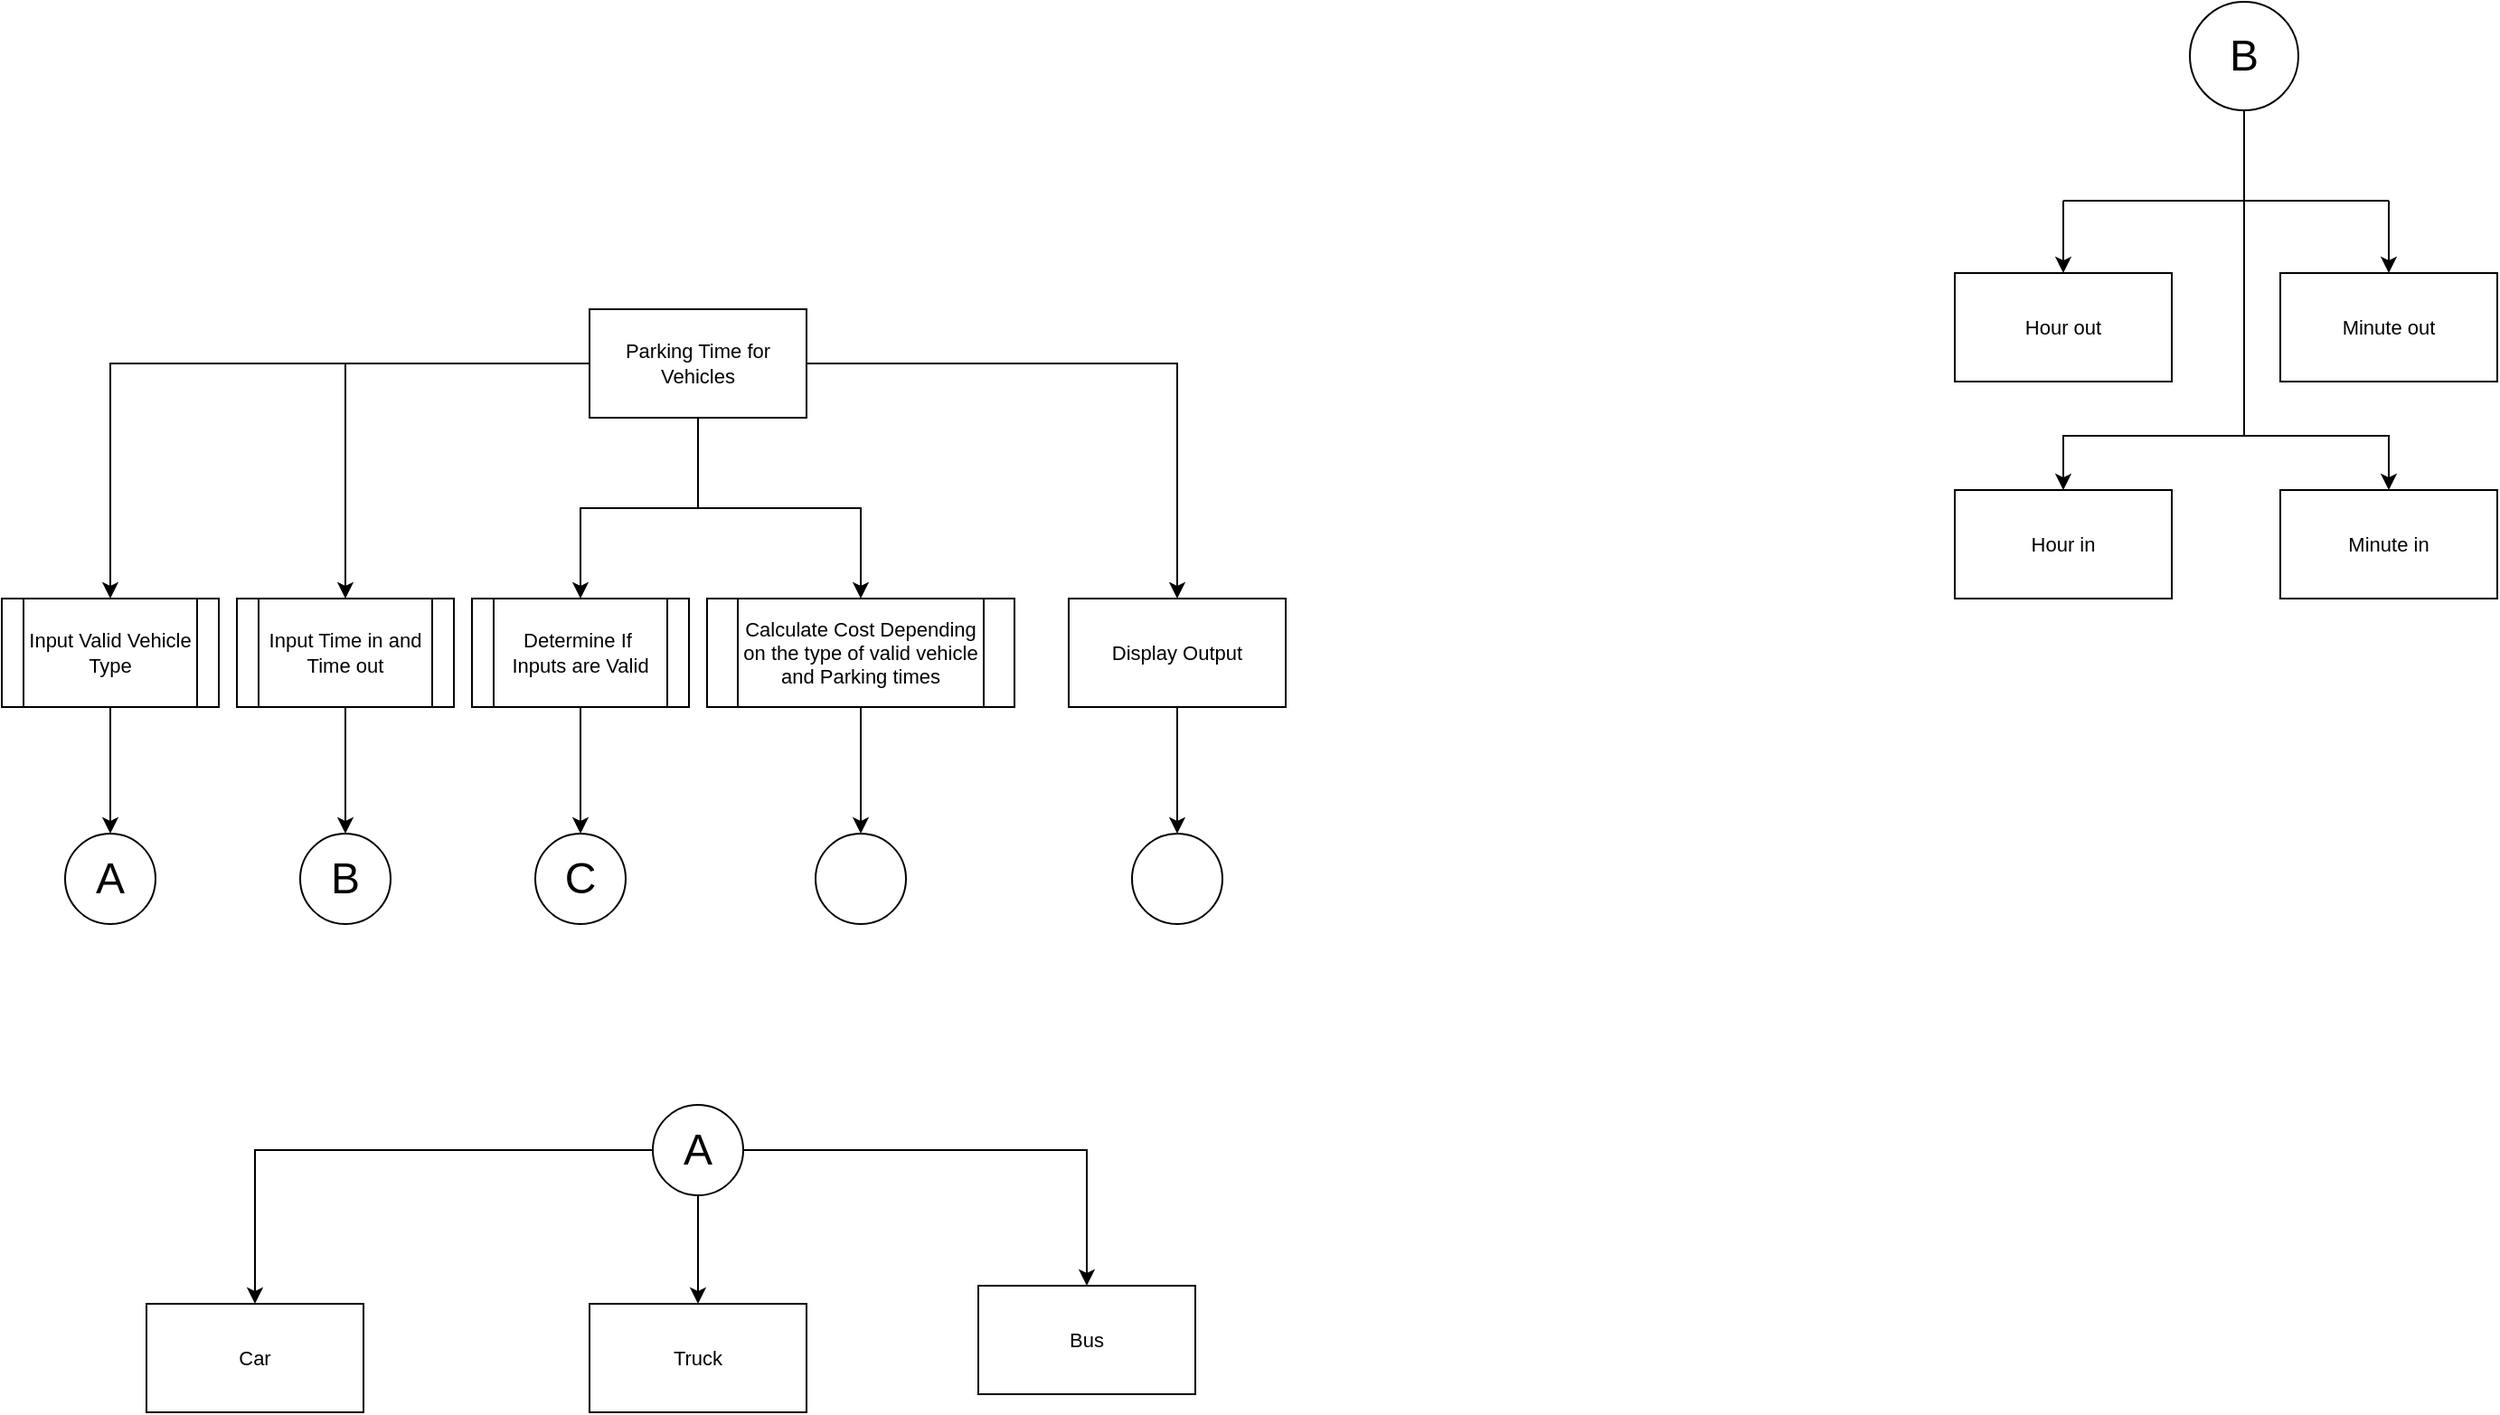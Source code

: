 <mxfile version="22.1.11" type="github">
  <diagram name="Page-1" id="DQpOZpL87_V8DIYBofK0">
    <mxGraphModel dx="866" dy="454" grid="1" gridSize="10" guides="1" tooltips="1" connect="1" arrows="1" fold="1" page="1" pageScale="1" pageWidth="850" pageHeight="1100" math="0" shadow="0">
      <root>
        <mxCell id="0" />
        <mxCell id="1" parent="0" />
        <mxCell id="w9eloDd8VWGRNMEEayhf-21" value="" style="edgeStyle=orthogonalEdgeStyle;rounded=0;orthogonalLoop=1;jettySize=auto;html=1;fontSize=11;" edge="1" parent="1" source="w9eloDd8VWGRNMEEayhf-1" target="w9eloDd8VWGRNMEEayhf-2">
          <mxGeometry relative="1" as="geometry" />
        </mxCell>
        <mxCell id="w9eloDd8VWGRNMEEayhf-22" value="" style="edgeStyle=orthogonalEdgeStyle;rounded=0;orthogonalLoop=1;jettySize=auto;html=1;fontSize=11;" edge="1" parent="1" source="w9eloDd8VWGRNMEEayhf-1" target="w9eloDd8VWGRNMEEayhf-20">
          <mxGeometry relative="1" as="geometry" />
        </mxCell>
        <mxCell id="w9eloDd8VWGRNMEEayhf-23" value="" style="edgeStyle=orthogonalEdgeStyle;rounded=0;orthogonalLoop=1;jettySize=auto;html=1;fontSize=11;" edge="1" parent="1" source="w9eloDd8VWGRNMEEayhf-1" target="w9eloDd8VWGRNMEEayhf-5">
          <mxGeometry relative="1" as="geometry" />
        </mxCell>
        <mxCell id="w9eloDd8VWGRNMEEayhf-34" value="" style="edgeStyle=orthogonalEdgeStyle;rounded=0;orthogonalLoop=1;jettySize=auto;html=1;" edge="1" parent="1" source="w9eloDd8VWGRNMEEayhf-1" target="w9eloDd8VWGRNMEEayhf-33">
          <mxGeometry relative="1" as="geometry" />
        </mxCell>
        <mxCell id="w9eloDd8VWGRNMEEayhf-71" value="" style="edgeStyle=orthogonalEdgeStyle;rounded=0;orthogonalLoop=1;jettySize=auto;html=1;" edge="1" parent="1" source="w9eloDd8VWGRNMEEayhf-1" target="w9eloDd8VWGRNMEEayhf-69">
          <mxGeometry relative="1" as="geometry" />
        </mxCell>
        <mxCell id="w9eloDd8VWGRNMEEayhf-1" value="Parking Time for Vehicles" style="rounded=0;whiteSpace=wrap;html=1;fontSize=11;" vertex="1" parent="1">
          <mxGeometry x="365" y="250" width="120" height="60" as="geometry" />
        </mxCell>
        <mxCell id="w9eloDd8VWGRNMEEayhf-40" value="" style="edgeStyle=orthogonalEdgeStyle;rounded=0;orthogonalLoop=1;jettySize=auto;html=1;" edge="1" parent="1" source="w9eloDd8VWGRNMEEayhf-2" target="w9eloDd8VWGRNMEEayhf-32">
          <mxGeometry relative="1" as="geometry" />
        </mxCell>
        <mxCell id="w9eloDd8VWGRNMEEayhf-2" value="Input Valid Vehicle Type" style="shape=process;whiteSpace=wrap;html=1;backgroundOutline=1;fontSize=11;" vertex="1" parent="1">
          <mxGeometry x="40" y="410" width="120" height="60" as="geometry" />
        </mxCell>
        <mxCell id="w9eloDd8VWGRNMEEayhf-42" value="" style="edgeStyle=orthogonalEdgeStyle;rounded=0;orthogonalLoop=1;jettySize=auto;html=1;" edge="1" parent="1" source="w9eloDd8VWGRNMEEayhf-69" target="w9eloDd8VWGRNMEEayhf-37">
          <mxGeometry relative="1" as="geometry" />
        </mxCell>
        <mxCell id="w9eloDd8VWGRNMEEayhf-73" value="" style="edgeStyle=orthogonalEdgeStyle;rounded=0;orthogonalLoop=1;jettySize=auto;html=1;" edge="1" parent="1" source="w9eloDd8VWGRNMEEayhf-5" target="w9eloDd8VWGRNMEEayhf-36">
          <mxGeometry relative="1" as="geometry" />
        </mxCell>
        <mxCell id="w9eloDd8VWGRNMEEayhf-5" value="Calculate Cost Depending on the type of valid vehicle and Parking times" style="shape=process;whiteSpace=wrap;html=1;backgroundOutline=1;fontSize=11;" vertex="1" parent="1">
          <mxGeometry x="430" y="410" width="170" height="60" as="geometry" />
        </mxCell>
        <mxCell id="w9eloDd8VWGRNMEEayhf-74" value="" style="edgeStyle=orthogonalEdgeStyle;rounded=0;orthogonalLoop=1;jettySize=auto;html=1;" edge="1" parent="1" source="w9eloDd8VWGRNMEEayhf-20" target="w9eloDd8VWGRNMEEayhf-72">
          <mxGeometry relative="1" as="geometry" />
        </mxCell>
        <mxCell id="w9eloDd8VWGRNMEEayhf-20" value="Display Output" style="rounded=0;whiteSpace=wrap;html=1;fontSize=11;" vertex="1" parent="1">
          <mxGeometry x="630" y="410" width="120" height="60" as="geometry" />
        </mxCell>
        <mxCell id="w9eloDd8VWGRNMEEayhf-32" value="A" style="ellipse;whiteSpace=wrap;html=1;aspect=fixed;fontSize=24;" vertex="1" parent="1">
          <mxGeometry x="75" y="540" width="50" height="50" as="geometry" />
        </mxCell>
        <mxCell id="w9eloDd8VWGRNMEEayhf-41" value="" style="edgeStyle=orthogonalEdgeStyle;rounded=0;orthogonalLoop=1;jettySize=auto;html=1;" edge="1" parent="1" source="w9eloDd8VWGRNMEEayhf-33" target="w9eloDd8VWGRNMEEayhf-38">
          <mxGeometry relative="1" as="geometry" />
        </mxCell>
        <mxCell id="w9eloDd8VWGRNMEEayhf-33" value="Input Time in and Time out" style="shape=process;whiteSpace=wrap;html=1;backgroundOutline=1;fontSize=11;" vertex="1" parent="1">
          <mxGeometry x="170" y="410" width="120" height="60" as="geometry" />
        </mxCell>
        <mxCell id="w9eloDd8VWGRNMEEayhf-36" value="" style="ellipse;whiteSpace=wrap;html=1;aspect=fixed;fontSize=24;" vertex="1" parent="1">
          <mxGeometry x="490" y="540" width="50" height="50" as="geometry" />
        </mxCell>
        <mxCell id="w9eloDd8VWGRNMEEayhf-37" value="C" style="ellipse;whiteSpace=wrap;html=1;aspect=fixed;fontSize=24;" vertex="1" parent="1">
          <mxGeometry x="335" y="540" width="50" height="50" as="geometry" />
        </mxCell>
        <mxCell id="w9eloDd8VWGRNMEEayhf-38" value="B" style="ellipse;whiteSpace=wrap;html=1;aspect=fixed;fontSize=24;" vertex="1" parent="1">
          <mxGeometry x="205" y="540" width="50" height="50" as="geometry" />
        </mxCell>
        <mxCell id="w9eloDd8VWGRNMEEayhf-49" value="" style="edgeStyle=orthogonalEdgeStyle;rounded=0;orthogonalLoop=1;jettySize=auto;html=1;" edge="1" parent="1" source="w9eloDd8VWGRNMEEayhf-44" target="w9eloDd8VWGRNMEEayhf-45">
          <mxGeometry relative="1" as="geometry" />
        </mxCell>
        <mxCell id="w9eloDd8VWGRNMEEayhf-50" value="" style="edgeStyle=orthogonalEdgeStyle;rounded=0;orthogonalLoop=1;jettySize=auto;html=1;" edge="1" parent="1" source="w9eloDd8VWGRNMEEayhf-44" target="w9eloDd8VWGRNMEEayhf-47">
          <mxGeometry relative="1" as="geometry" />
        </mxCell>
        <mxCell id="w9eloDd8VWGRNMEEayhf-51" value="" style="edgeStyle=orthogonalEdgeStyle;rounded=0;orthogonalLoop=1;jettySize=auto;html=1;" edge="1" parent="1" source="w9eloDd8VWGRNMEEayhf-44" target="w9eloDd8VWGRNMEEayhf-46">
          <mxGeometry relative="1" as="geometry" />
        </mxCell>
        <mxCell id="w9eloDd8VWGRNMEEayhf-44" value="A" style="ellipse;whiteSpace=wrap;html=1;aspect=fixed;fontSize=24;" vertex="1" parent="1">
          <mxGeometry x="400" y="690" width="50" height="50" as="geometry" />
        </mxCell>
        <mxCell id="w9eloDd8VWGRNMEEayhf-45" value="Car" style="rounded=0;whiteSpace=wrap;html=1;fontSize=11;" vertex="1" parent="1">
          <mxGeometry x="120" y="800" width="120" height="60" as="geometry" />
        </mxCell>
        <mxCell id="w9eloDd8VWGRNMEEayhf-46" value="Bus" style="rounded=0;whiteSpace=wrap;html=1;fontSize=11;" vertex="1" parent="1">
          <mxGeometry x="580" y="790" width="120" height="60" as="geometry" />
        </mxCell>
        <mxCell id="w9eloDd8VWGRNMEEayhf-47" value="Truck" style="rounded=0;whiteSpace=wrap;html=1;fontSize=11;" vertex="1" parent="1">
          <mxGeometry x="365" y="800" width="120" height="60" as="geometry" />
        </mxCell>
        <mxCell id="w9eloDd8VWGRNMEEayhf-53" value="B" style="ellipse;whiteSpace=wrap;html=1;aspect=fixed;fontSize=24;" vertex="1" parent="1">
          <mxGeometry x="1250" y="80" width="60" height="60" as="geometry" />
        </mxCell>
        <mxCell id="w9eloDd8VWGRNMEEayhf-54" value="Hour in" style="rounded=0;whiteSpace=wrap;html=1;fontSize=11;" vertex="1" parent="1">
          <mxGeometry x="1120" y="350" width="120" height="60" as="geometry" />
        </mxCell>
        <mxCell id="w9eloDd8VWGRNMEEayhf-55" value="Minute in" style="rounded=0;whiteSpace=wrap;html=1;fontSize=11;" vertex="1" parent="1">
          <mxGeometry x="1300" y="350" width="120" height="60" as="geometry" />
        </mxCell>
        <mxCell id="w9eloDd8VWGRNMEEayhf-56" value="Hour out" style="rounded=0;whiteSpace=wrap;html=1;fontSize=11;" vertex="1" parent="1">
          <mxGeometry x="1120" y="230" width="120" height="60" as="geometry" />
        </mxCell>
        <mxCell id="w9eloDd8VWGRNMEEayhf-57" value="Minute out" style="rounded=0;whiteSpace=wrap;html=1;fontSize=11;" vertex="1" parent="1">
          <mxGeometry x="1300" y="230" width="120" height="60" as="geometry" />
        </mxCell>
        <mxCell id="w9eloDd8VWGRNMEEayhf-59" value="" style="endArrow=classic;html=1;rounded=0;entryX=0.5;entryY=0;entryDx=0;entryDy=0;" edge="1" parent="1" target="w9eloDd8VWGRNMEEayhf-54">
          <mxGeometry width="50" height="50" relative="1" as="geometry">
            <mxPoint x="1250" y="320" as="sourcePoint" />
            <mxPoint x="1340" y="310" as="targetPoint" />
            <Array as="points">
              <mxPoint x="1180" y="320" />
            </Array>
          </mxGeometry>
        </mxCell>
        <mxCell id="w9eloDd8VWGRNMEEayhf-61" value="" style="endArrow=classic;html=1;rounded=0;entryX=0.5;entryY=0;entryDx=0;entryDy=0;" edge="1" parent="1" target="w9eloDd8VWGRNMEEayhf-55">
          <mxGeometry width="50" height="50" relative="1" as="geometry">
            <mxPoint x="1250" y="320" as="sourcePoint" />
            <mxPoint x="1190" y="360" as="targetPoint" />
            <Array as="points">
              <mxPoint x="1360" y="320" />
            </Array>
          </mxGeometry>
        </mxCell>
        <mxCell id="w9eloDd8VWGRNMEEayhf-62" value="" style="endArrow=classic;html=1;rounded=0;entryX=0.5;entryY=0;entryDx=0;entryDy=0;" edge="1" parent="1" target="w9eloDd8VWGRNMEEayhf-56">
          <mxGeometry width="50" height="50" relative="1" as="geometry">
            <mxPoint x="1180" y="190" as="sourcePoint" />
            <mxPoint x="1220" y="170" as="targetPoint" />
          </mxGeometry>
        </mxCell>
        <mxCell id="w9eloDd8VWGRNMEEayhf-63" value="" style="endArrow=classic;html=1;rounded=0;entryX=0.5;entryY=0;entryDx=0;entryDy=0;" edge="1" parent="1" target="w9eloDd8VWGRNMEEayhf-57">
          <mxGeometry width="50" height="50" relative="1" as="geometry">
            <mxPoint x="1360" y="190" as="sourcePoint" />
            <mxPoint x="1190" y="240" as="targetPoint" />
          </mxGeometry>
        </mxCell>
        <mxCell id="w9eloDd8VWGRNMEEayhf-64" value="" style="endArrow=none;html=1;rounded=0;" edge="1" parent="1">
          <mxGeometry width="50" height="50" relative="1" as="geometry">
            <mxPoint x="1180" y="190" as="sourcePoint" />
            <mxPoint x="1360" y="190" as="targetPoint" />
          </mxGeometry>
        </mxCell>
        <mxCell id="w9eloDd8VWGRNMEEayhf-65" value="" style="endArrow=none;html=1;rounded=0;" edge="1" parent="1">
          <mxGeometry width="50" height="50" relative="1" as="geometry">
            <mxPoint x="1280" y="320" as="sourcePoint" />
            <mxPoint x="1280" y="140" as="targetPoint" />
          </mxGeometry>
        </mxCell>
        <mxCell id="w9eloDd8VWGRNMEEayhf-69" value="Determine If&amp;nbsp; Inputs are Valid" style="shape=process;whiteSpace=wrap;html=1;backgroundOutline=1;fontSize=11;" vertex="1" parent="1">
          <mxGeometry x="300" y="410" width="120" height="60" as="geometry" />
        </mxCell>
        <mxCell id="w9eloDd8VWGRNMEEayhf-72" value="" style="ellipse;whiteSpace=wrap;html=1;aspect=fixed;fontSize=24;" vertex="1" parent="1">
          <mxGeometry x="665" y="540" width="50" height="50" as="geometry" />
        </mxCell>
      </root>
    </mxGraphModel>
  </diagram>
</mxfile>
